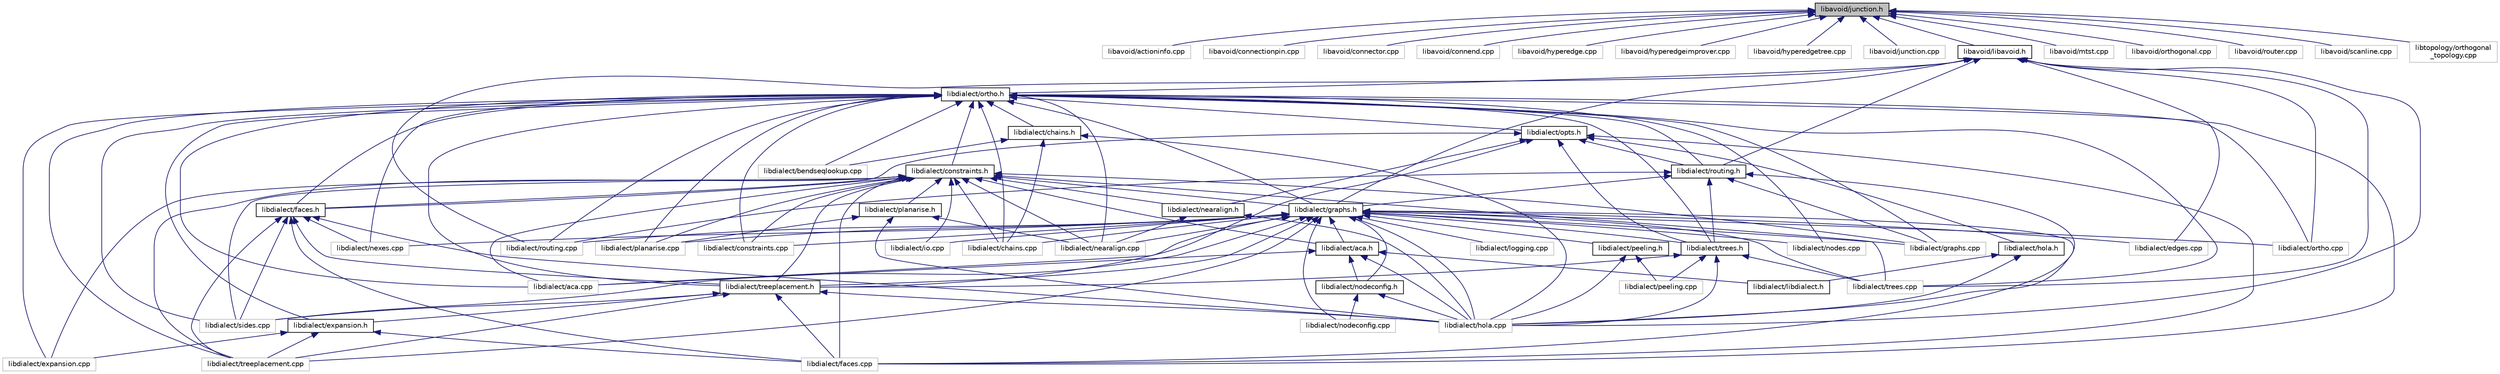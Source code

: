 digraph "libavoid/junction.h"
{
  edge [fontname="Helvetica",fontsize="10",labelfontname="Helvetica",labelfontsize="10"];
  node [fontname="Helvetica",fontsize="10",shape=record];
  Node16 [label="libavoid/junction.h",height=0.2,width=0.4,color="black", fillcolor="grey75", style="filled", fontcolor="black"];
  Node16 -> Node17 [dir="back",color="midnightblue",fontsize="10",style="solid",fontname="Helvetica"];
  Node17 [label="libavoid/actioninfo.cpp",height=0.2,width=0.4,color="grey75", fillcolor="white", style="filled"];
  Node16 -> Node18 [dir="back",color="midnightblue",fontsize="10",style="solid",fontname="Helvetica"];
  Node18 [label="libavoid/connectionpin.cpp",height=0.2,width=0.4,color="grey75", fillcolor="white", style="filled"];
  Node16 -> Node19 [dir="back",color="midnightblue",fontsize="10",style="solid",fontname="Helvetica"];
  Node19 [label="libavoid/connector.cpp",height=0.2,width=0.4,color="grey75", fillcolor="white", style="filled"];
  Node16 -> Node20 [dir="back",color="midnightblue",fontsize="10",style="solid",fontname="Helvetica"];
  Node20 [label="libavoid/connend.cpp",height=0.2,width=0.4,color="grey75", fillcolor="white", style="filled"];
  Node16 -> Node21 [dir="back",color="midnightblue",fontsize="10",style="solid",fontname="Helvetica"];
  Node21 [label="libavoid/hyperedge.cpp",height=0.2,width=0.4,color="grey75", fillcolor="white", style="filled"];
  Node16 -> Node22 [dir="back",color="midnightblue",fontsize="10",style="solid",fontname="Helvetica"];
  Node22 [label="libavoid/hyperedgeimprover.cpp",height=0.2,width=0.4,color="grey75", fillcolor="white", style="filled"];
  Node16 -> Node23 [dir="back",color="midnightblue",fontsize="10",style="solid",fontname="Helvetica"];
  Node23 [label="libavoid/hyperedgetree.cpp",height=0.2,width=0.4,color="grey75", fillcolor="white", style="filled"];
  Node16 -> Node24 [dir="back",color="midnightblue",fontsize="10",style="solid",fontname="Helvetica"];
  Node24 [label="libavoid/junction.cpp",height=0.2,width=0.4,color="grey75", fillcolor="white", style="filled"];
  Node16 -> Node25 [dir="back",color="midnightblue",fontsize="10",style="solid",fontname="Helvetica"];
  Node25 [label="libavoid/libavoid.h",height=0.2,width=0.4,color="black", fillcolor="white", style="filled",URL="$libavoid_8h.html",tooltip="Standard libavoid include file which includes all libavoid header files. "];
  Node25 -> Node26 [dir="back",color="midnightblue",fontsize="10",style="solid",fontname="Helvetica"];
  Node26 [label="libdialect/ortho.h",height=0.2,width=0.4,color="black", fillcolor="white", style="filled",URL="$ortho_8h_source.html"];
  Node26 -> Node27 [dir="back",color="midnightblue",fontsize="10",style="solid",fontname="Helvetica"];
  Node27 [label="libdialect/constraints.h",height=0.2,width=0.4,color="black", fillcolor="white", style="filled",URL="$constraints_8h_source.html"];
  Node27 -> Node28 [dir="back",color="midnightblue",fontsize="10",style="solid",fontname="Helvetica"];
  Node28 [label="libdialect/aca.cpp",height=0.2,width=0.4,color="grey75", fillcolor="white", style="filled"];
  Node27 -> Node29 [dir="back",color="midnightblue",fontsize="10",style="solid",fontname="Helvetica"];
  Node29 [label="libdialect/graphs.h",height=0.2,width=0.4,color="black", fillcolor="white", style="filled",URL="$graphs_8h_source.html"];
  Node29 -> Node28 [dir="back",color="midnightblue",fontsize="10",style="solid",fontname="Helvetica"];
  Node29 -> Node30 [dir="back",color="midnightblue",fontsize="10",style="solid",fontname="Helvetica"];
  Node30 [label="libdialect/aca.h",height=0.2,width=0.4,color="black", fillcolor="white", style="filled",URL="$aca_8h_source.html"];
  Node30 -> Node28 [dir="back",color="midnightblue",fontsize="10",style="solid",fontname="Helvetica"];
  Node30 -> Node31 [dir="back",color="midnightblue",fontsize="10",style="solid",fontname="Helvetica"];
  Node31 [label="libdialect/nodeconfig.h",height=0.2,width=0.4,color="black", fillcolor="white", style="filled",URL="$nodeconfig_8h_source.html"];
  Node31 -> Node32 [dir="back",color="midnightblue",fontsize="10",style="solid",fontname="Helvetica"];
  Node32 [label="libdialect/hola.cpp",height=0.2,width=0.4,color="grey75", fillcolor="white", style="filled"];
  Node31 -> Node33 [dir="back",color="midnightblue",fontsize="10",style="solid",fontname="Helvetica"];
  Node33 [label="libdialect/nodeconfig.cpp",height=0.2,width=0.4,color="grey75", fillcolor="white", style="filled"];
  Node30 -> Node32 [dir="back",color="midnightblue",fontsize="10",style="solid",fontname="Helvetica"];
  Node30 -> Node34 [dir="back",color="midnightblue",fontsize="10",style="solid",fontname="Helvetica"];
  Node34 [label="libdialect/libdialect.h",height=0.2,width=0.4,color="black", fillcolor="white", style="filled",URL="$libdialect_8h.html",tooltip="Standard libdialect include file which includes all libdialect functionality. "];
  Node29 -> Node35 [dir="back",color="midnightblue",fontsize="10",style="solid",fontname="Helvetica"];
  Node35 [label="libdialect/chains.cpp",height=0.2,width=0.4,color="grey75", fillcolor="white", style="filled"];
  Node29 -> Node36 [dir="back",color="midnightblue",fontsize="10",style="solid",fontname="Helvetica"];
  Node36 [label="libdialect/constraints.cpp",height=0.2,width=0.4,color="grey75", fillcolor="white", style="filled"];
  Node29 -> Node37 [dir="back",color="midnightblue",fontsize="10",style="solid",fontname="Helvetica"];
  Node37 [label="libdialect/edges.cpp",height=0.2,width=0.4,color="grey75", fillcolor="white", style="filled"];
  Node29 -> Node38 [dir="back",color="midnightblue",fontsize="10",style="solid",fontname="Helvetica"];
  Node38 [label="libdialect/treeplacement.h",height=0.2,width=0.4,color="black", fillcolor="white", style="filled",URL="$treeplacement_8h_source.html"];
  Node38 -> Node39 [dir="back",color="midnightblue",fontsize="10",style="solid",fontname="Helvetica"];
  Node39 [label="libdialect/expansion.h",height=0.2,width=0.4,color="black", fillcolor="white", style="filled",URL="$expansion_8h_source.html"];
  Node39 -> Node40 [dir="back",color="midnightblue",fontsize="10",style="solid",fontname="Helvetica"];
  Node40 [label="libdialect/expansion.cpp",height=0.2,width=0.4,color="grey75", fillcolor="white", style="filled"];
  Node39 -> Node41 [dir="back",color="midnightblue",fontsize="10",style="solid",fontname="Helvetica"];
  Node41 [label="libdialect/faces.cpp",height=0.2,width=0.4,color="grey75", fillcolor="white", style="filled"];
  Node39 -> Node42 [dir="back",color="midnightblue",fontsize="10",style="solid",fontname="Helvetica"];
  Node42 [label="libdialect/treeplacement.cpp",height=0.2,width=0.4,color="grey75", fillcolor="white", style="filled"];
  Node38 -> Node41 [dir="back",color="midnightblue",fontsize="10",style="solid",fontname="Helvetica"];
  Node38 -> Node32 [dir="back",color="midnightblue",fontsize="10",style="solid",fontname="Helvetica"];
  Node38 -> Node43 [dir="back",color="midnightblue",fontsize="10",style="solid",fontname="Helvetica"];
  Node43 [label="libdialect/sides.cpp",height=0.2,width=0.4,color="grey75", fillcolor="white", style="filled"];
  Node38 -> Node42 [dir="back",color="midnightblue",fontsize="10",style="solid",fontname="Helvetica"];
  Node29 -> Node44 [dir="back",color="midnightblue",fontsize="10",style="solid",fontname="Helvetica"];
  Node44 [label="libdialect/trees.h",height=0.2,width=0.4,color="black", fillcolor="white", style="filled",URL="$trees_8h_source.html"];
  Node44 -> Node38 [dir="back",color="midnightblue",fontsize="10",style="solid",fontname="Helvetica"];
  Node44 -> Node32 [dir="back",color="midnightblue",fontsize="10",style="solid",fontname="Helvetica"];
  Node44 -> Node45 [dir="back",color="midnightblue",fontsize="10",style="solid",fontname="Helvetica"];
  Node45 [label="libdialect/peeling.cpp",height=0.2,width=0.4,color="grey75", fillcolor="white", style="filled"];
  Node44 -> Node46 [dir="back",color="midnightblue",fontsize="10",style="solid",fontname="Helvetica"];
  Node46 [label="libdialect/trees.cpp",height=0.2,width=0.4,color="grey75", fillcolor="white", style="filled"];
  Node29 -> Node41 [dir="back",color="midnightblue",fontsize="10",style="solid",fontname="Helvetica"];
  Node29 -> Node47 [dir="back",color="midnightblue",fontsize="10",style="solid",fontname="Helvetica"];
  Node47 [label="libdialect/graphs.cpp",height=0.2,width=0.4,color="grey75", fillcolor="white", style="filled"];
  Node29 -> Node32 [dir="back",color="midnightblue",fontsize="10",style="solid",fontname="Helvetica"];
  Node29 -> Node48 [dir="back",color="midnightblue",fontsize="10",style="solid",fontname="Helvetica"];
  Node48 [label="libdialect/peeling.h",height=0.2,width=0.4,color="black", fillcolor="white", style="filled",URL="$peeling_8h_source.html"];
  Node48 -> Node32 [dir="back",color="midnightblue",fontsize="10",style="solid",fontname="Helvetica"];
  Node48 -> Node45 [dir="back",color="midnightblue",fontsize="10",style="solid",fontname="Helvetica"];
  Node29 -> Node31 [dir="back",color="midnightblue",fontsize="10",style="solid",fontname="Helvetica"];
  Node29 -> Node49 [dir="back",color="midnightblue",fontsize="10",style="solid",fontname="Helvetica"];
  Node49 [label="libdialect/io.cpp",height=0.2,width=0.4,color="grey75", fillcolor="white", style="filled"];
  Node29 -> Node50 [dir="back",color="midnightblue",fontsize="10",style="solid",fontname="Helvetica"];
  Node50 [label="libdialect/logging.cpp",height=0.2,width=0.4,color="grey75", fillcolor="white", style="filled"];
  Node29 -> Node51 [dir="back",color="midnightblue",fontsize="10",style="solid",fontname="Helvetica"];
  Node51 [label="libdialect/nearalign.cpp",height=0.2,width=0.4,color="grey75", fillcolor="white", style="filled"];
  Node29 -> Node52 [dir="back",color="midnightblue",fontsize="10",style="solid",fontname="Helvetica"];
  Node52 [label="libdialect/nexes.cpp",height=0.2,width=0.4,color="grey75", fillcolor="white", style="filled"];
  Node29 -> Node33 [dir="back",color="midnightblue",fontsize="10",style="solid",fontname="Helvetica"];
  Node29 -> Node53 [dir="back",color="midnightblue",fontsize="10",style="solid",fontname="Helvetica"];
  Node53 [label="libdialect/nodes.cpp",height=0.2,width=0.4,color="grey75", fillcolor="white", style="filled"];
  Node29 -> Node54 [dir="back",color="midnightblue",fontsize="10",style="solid",fontname="Helvetica"];
  Node54 [label="libdialect/ortho.cpp",height=0.2,width=0.4,color="grey75", fillcolor="white", style="filled"];
  Node29 -> Node55 [dir="back",color="midnightblue",fontsize="10",style="solid",fontname="Helvetica"];
  Node55 [label="libdialect/planarise.cpp",height=0.2,width=0.4,color="grey75", fillcolor="white", style="filled"];
  Node29 -> Node56 [dir="back",color="midnightblue",fontsize="10",style="solid",fontname="Helvetica"];
  Node56 [label="libdialect/routing.cpp",height=0.2,width=0.4,color="grey75", fillcolor="white", style="filled"];
  Node29 -> Node43 [dir="back",color="midnightblue",fontsize="10",style="solid",fontname="Helvetica"];
  Node29 -> Node42 [dir="back",color="midnightblue",fontsize="10",style="solid",fontname="Helvetica"];
  Node29 -> Node46 [dir="back",color="midnightblue",fontsize="10",style="solid",fontname="Helvetica"];
  Node27 -> Node30 [dir="back",color="midnightblue",fontsize="10",style="solid",fontname="Helvetica"];
  Node27 -> Node35 [dir="back",color="midnightblue",fontsize="10",style="solid",fontname="Helvetica"];
  Node27 -> Node36 [dir="back",color="midnightblue",fontsize="10",style="solid",fontname="Helvetica"];
  Node27 -> Node57 [dir="back",color="midnightblue",fontsize="10",style="solid",fontname="Helvetica"];
  Node57 [label="libdialect/faces.h",height=0.2,width=0.4,color="black", fillcolor="white", style="filled",URL="$faces_8h_source.html"];
  Node57 -> Node38 [dir="back",color="midnightblue",fontsize="10",style="solid",fontname="Helvetica"];
  Node57 -> Node41 [dir="back",color="midnightblue",fontsize="10",style="solid",fontname="Helvetica"];
  Node57 -> Node32 [dir="back",color="midnightblue",fontsize="10",style="solid",fontname="Helvetica"];
  Node57 -> Node52 [dir="back",color="midnightblue",fontsize="10",style="solid",fontname="Helvetica"];
  Node57 -> Node43 [dir="back",color="midnightblue",fontsize="10",style="solid",fontname="Helvetica"];
  Node57 -> Node42 [dir="back",color="midnightblue",fontsize="10",style="solid",fontname="Helvetica"];
  Node27 -> Node38 [dir="back",color="midnightblue",fontsize="10",style="solid",fontname="Helvetica"];
  Node27 -> Node40 [dir="back",color="midnightblue",fontsize="10",style="solid",fontname="Helvetica"];
  Node27 -> Node41 [dir="back",color="midnightblue",fontsize="10",style="solid",fontname="Helvetica"];
  Node27 -> Node47 [dir="back",color="midnightblue",fontsize="10",style="solid",fontname="Helvetica"];
  Node27 -> Node58 [dir="back",color="midnightblue",fontsize="10",style="solid",fontname="Helvetica"];
  Node58 [label="libdialect/planarise.h",height=0.2,width=0.4,color="black", fillcolor="white", style="filled",URL="$planarise_8h_source.html"];
  Node58 -> Node32 [dir="back",color="midnightblue",fontsize="10",style="solid",fontname="Helvetica"];
  Node58 -> Node51 [dir="back",color="midnightblue",fontsize="10",style="solid",fontname="Helvetica"];
  Node58 -> Node55 [dir="back",color="midnightblue",fontsize="10",style="solid",fontname="Helvetica"];
  Node27 -> Node59 [dir="back",color="midnightblue",fontsize="10",style="solid",fontname="Helvetica"];
  Node59 [label="libdialect/nearalign.h",height=0.2,width=0.4,color="black", fillcolor="white", style="filled",URL="$nearalign_8h_source.html"];
  Node59 -> Node32 [dir="back",color="midnightblue",fontsize="10",style="solid",fontname="Helvetica"];
  Node59 -> Node51 [dir="back",color="midnightblue",fontsize="10",style="solid",fontname="Helvetica"];
  Node27 -> Node49 [dir="back",color="midnightblue",fontsize="10",style="solid",fontname="Helvetica"];
  Node27 -> Node51 [dir="back",color="midnightblue",fontsize="10",style="solid",fontname="Helvetica"];
  Node27 -> Node55 [dir="back",color="midnightblue",fontsize="10",style="solid",fontname="Helvetica"];
  Node27 -> Node43 [dir="back",color="midnightblue",fontsize="10",style="solid",fontname="Helvetica"];
  Node27 -> Node42 [dir="back",color="midnightblue",fontsize="10",style="solid",fontname="Helvetica"];
  Node27 -> Node46 [dir="back",color="midnightblue",fontsize="10",style="solid",fontname="Helvetica"];
  Node26 -> Node28 [dir="back",color="midnightblue",fontsize="10",style="solid",fontname="Helvetica"];
  Node26 -> Node60 [dir="back",color="midnightblue",fontsize="10",style="solid",fontname="Helvetica"];
  Node60 [label="libdialect/opts.h",height=0.2,width=0.4,color="black", fillcolor="white", style="filled",URL="$opts_8h_source.html"];
  Node60 -> Node61 [dir="back",color="midnightblue",fontsize="10",style="solid",fontname="Helvetica"];
  Node61 [label="libdialect/routing.h",height=0.2,width=0.4,color="black", fillcolor="white", style="filled",URL="$routing_8h_source.html"];
  Node61 -> Node29 [dir="back",color="midnightblue",fontsize="10",style="solid",fontname="Helvetica"];
  Node61 -> Node44 [dir="back",color="midnightblue",fontsize="10",style="solid",fontname="Helvetica"];
  Node61 -> Node47 [dir="back",color="midnightblue",fontsize="10",style="solid",fontname="Helvetica"];
  Node61 -> Node32 [dir="back",color="midnightblue",fontsize="10",style="solid",fontname="Helvetica"];
  Node61 -> Node56 [dir="back",color="midnightblue",fontsize="10",style="solid",fontname="Helvetica"];
  Node60 -> Node57 [dir="back",color="midnightblue",fontsize="10",style="solid",fontname="Helvetica"];
  Node60 -> Node44 [dir="back",color="midnightblue",fontsize="10",style="solid",fontname="Helvetica"];
  Node60 -> Node38 [dir="back",color="midnightblue",fontsize="10",style="solid",fontname="Helvetica"];
  Node60 -> Node41 [dir="back",color="midnightblue",fontsize="10",style="solid",fontname="Helvetica"];
  Node60 -> Node59 [dir="back",color="midnightblue",fontsize="10",style="solid",fontname="Helvetica"];
  Node60 -> Node62 [dir="back",color="midnightblue",fontsize="10",style="solid",fontname="Helvetica"];
  Node62 [label="libdialect/hola.h",height=0.2,width=0.4,color="black", fillcolor="white", style="filled",URL="$hola_8h_source.html"];
  Node62 -> Node32 [dir="back",color="midnightblue",fontsize="10",style="solid",fontname="Helvetica"];
  Node62 -> Node34 [dir="back",color="midnightblue",fontsize="10",style="solid",fontname="Helvetica"];
  Node26 -> Node61 [dir="back",color="midnightblue",fontsize="10",style="solid",fontname="Helvetica"];
  Node26 -> Node29 [dir="back",color="midnightblue",fontsize="10",style="solid",fontname="Helvetica"];
  Node26 -> Node63 [dir="back",color="midnightblue",fontsize="10",style="solid",fontname="Helvetica"];
  Node63 [label="libdialect/bendseqlookup.cpp",height=0.2,width=0.4,color="grey75", fillcolor="white", style="filled"];
  Node26 -> Node64 [dir="back",color="midnightblue",fontsize="10",style="solid",fontname="Helvetica"];
  Node64 [label="libdialect/chains.h",height=0.2,width=0.4,color="black", fillcolor="white", style="filled",URL="$chains_8h_source.html"];
  Node64 -> Node63 [dir="back",color="midnightblue",fontsize="10",style="solid",fontname="Helvetica"];
  Node64 -> Node35 [dir="back",color="midnightblue",fontsize="10",style="solid",fontname="Helvetica"];
  Node64 -> Node32 [dir="back",color="midnightblue",fontsize="10",style="solid",fontname="Helvetica"];
  Node26 -> Node35 [dir="back",color="midnightblue",fontsize="10",style="solid",fontname="Helvetica"];
  Node26 -> Node36 [dir="back",color="midnightblue",fontsize="10",style="solid",fontname="Helvetica"];
  Node26 -> Node57 [dir="back",color="midnightblue",fontsize="10",style="solid",fontname="Helvetica"];
  Node26 -> Node44 [dir="back",color="midnightblue",fontsize="10",style="solid",fontname="Helvetica"];
  Node26 -> Node38 [dir="back",color="midnightblue",fontsize="10",style="solid",fontname="Helvetica"];
  Node26 -> Node39 [dir="back",color="midnightblue",fontsize="10",style="solid",fontname="Helvetica"];
  Node26 -> Node40 [dir="back",color="midnightblue",fontsize="10",style="solid",fontname="Helvetica"];
  Node26 -> Node41 [dir="back",color="midnightblue",fontsize="10",style="solid",fontname="Helvetica"];
  Node26 -> Node47 [dir="back",color="midnightblue",fontsize="10",style="solid",fontname="Helvetica"];
  Node26 -> Node51 [dir="back",color="midnightblue",fontsize="10",style="solid",fontname="Helvetica"];
  Node26 -> Node52 [dir="back",color="midnightblue",fontsize="10",style="solid",fontname="Helvetica"];
  Node26 -> Node53 [dir="back",color="midnightblue",fontsize="10",style="solid",fontname="Helvetica"];
  Node26 -> Node54 [dir="back",color="midnightblue",fontsize="10",style="solid",fontname="Helvetica"];
  Node26 -> Node55 [dir="back",color="midnightblue",fontsize="10",style="solid",fontname="Helvetica"];
  Node26 -> Node56 [dir="back",color="midnightblue",fontsize="10",style="solid",fontname="Helvetica"];
  Node26 -> Node43 [dir="back",color="midnightblue",fontsize="10",style="solid",fontname="Helvetica"];
  Node26 -> Node42 [dir="back",color="midnightblue",fontsize="10",style="solid",fontname="Helvetica"];
  Node26 -> Node46 [dir="back",color="midnightblue",fontsize="10",style="solid",fontname="Helvetica"];
  Node25 -> Node29 [dir="back",color="midnightblue",fontsize="10",style="solid",fontname="Helvetica"];
  Node25 -> Node61 [dir="back",color="midnightblue",fontsize="10",style="solid",fontname="Helvetica"];
  Node25 -> Node37 [dir="back",color="midnightblue",fontsize="10",style="solid",fontname="Helvetica"];
  Node25 -> Node32 [dir="back",color="midnightblue",fontsize="10",style="solid",fontname="Helvetica"];
  Node25 -> Node54 [dir="back",color="midnightblue",fontsize="10",style="solid",fontname="Helvetica"];
  Node25 -> Node56 [dir="back",color="midnightblue",fontsize="10",style="solid",fontname="Helvetica"];
  Node25 -> Node46 [dir="back",color="midnightblue",fontsize="10",style="solid",fontname="Helvetica"];
  Node16 -> Node65 [dir="back",color="midnightblue",fontsize="10",style="solid",fontname="Helvetica"];
  Node65 [label="libavoid/mtst.cpp",height=0.2,width=0.4,color="grey75", fillcolor="white", style="filled"];
  Node16 -> Node66 [dir="back",color="midnightblue",fontsize="10",style="solid",fontname="Helvetica"];
  Node66 [label="libavoid/orthogonal.cpp",height=0.2,width=0.4,color="grey75", fillcolor="white", style="filled"];
  Node16 -> Node67 [dir="back",color="midnightblue",fontsize="10",style="solid",fontname="Helvetica"];
  Node67 [label="libavoid/router.cpp",height=0.2,width=0.4,color="grey75", fillcolor="white", style="filled"];
  Node16 -> Node68 [dir="back",color="midnightblue",fontsize="10",style="solid",fontname="Helvetica"];
  Node68 [label="libavoid/scanline.cpp",height=0.2,width=0.4,color="grey75", fillcolor="white", style="filled"];
  Node16 -> Node69 [dir="back",color="midnightblue",fontsize="10",style="solid",fontname="Helvetica"];
  Node69 [label="libtopology/orthogonal\l_topology.cpp",height=0.2,width=0.4,color="grey75", fillcolor="white", style="filled"];
}
